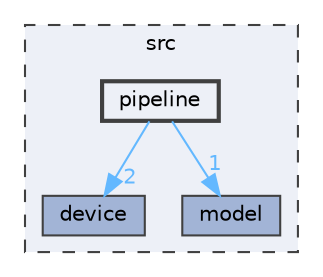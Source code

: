 digraph "pipeline"
{
 // LATEX_PDF_SIZE
  bgcolor="transparent";
  edge [fontname=Helvetica,fontsize=10,labelfontname=Helvetica,labelfontsize=10];
  node [fontname=Helvetica,fontsize=10,shape=box,height=0.2,width=0.4];
  compound=true
  subgraph clusterdir_68267d1309a1af8e8297ef4c3efbcdba {
    graph [ bgcolor="#edf0f7", pencolor="grey25", label="src", fontname=Helvetica,fontsize=10 style="filled,dashed", URL="dir_68267d1309a1af8e8297ef4c3efbcdba.html",tooltip=""]
  dir_16dc92632bab467dc50b01bd02b3341a [label="device", fillcolor="#a2b4d6", color="grey25", style="filled", URL="dir_16dc92632bab467dc50b01bd02b3341a.html",tooltip=""];
  dir_5dd65160827af56e6353642206b80129 [label="model", fillcolor="#a2b4d6", color="grey25", style="filled", URL="dir_5dd65160827af56e6353642206b80129.html",tooltip=""];
  dir_645c1847ff7cd97e9f0b9cd5f7d0b402 [label="pipeline", fillcolor="#edf0f7", color="grey25", style="filled,bold", URL="dir_645c1847ff7cd97e9f0b9cd5f7d0b402.html",tooltip=""];
  }
  dir_645c1847ff7cd97e9f0b9cd5f7d0b402->dir_16dc92632bab467dc50b01bd02b3341a [headlabel="2", labeldistance=1.5 headhref="dir_000003_000000.html" href="dir_000003_000000.html" color="steelblue1" fontcolor="steelblue1"];
  dir_645c1847ff7cd97e9f0b9cd5f7d0b402->dir_5dd65160827af56e6353642206b80129 [headlabel="1", labeldistance=1.5 headhref="dir_000003_000002.html" href="dir_000003_000002.html" color="steelblue1" fontcolor="steelblue1"];
}

